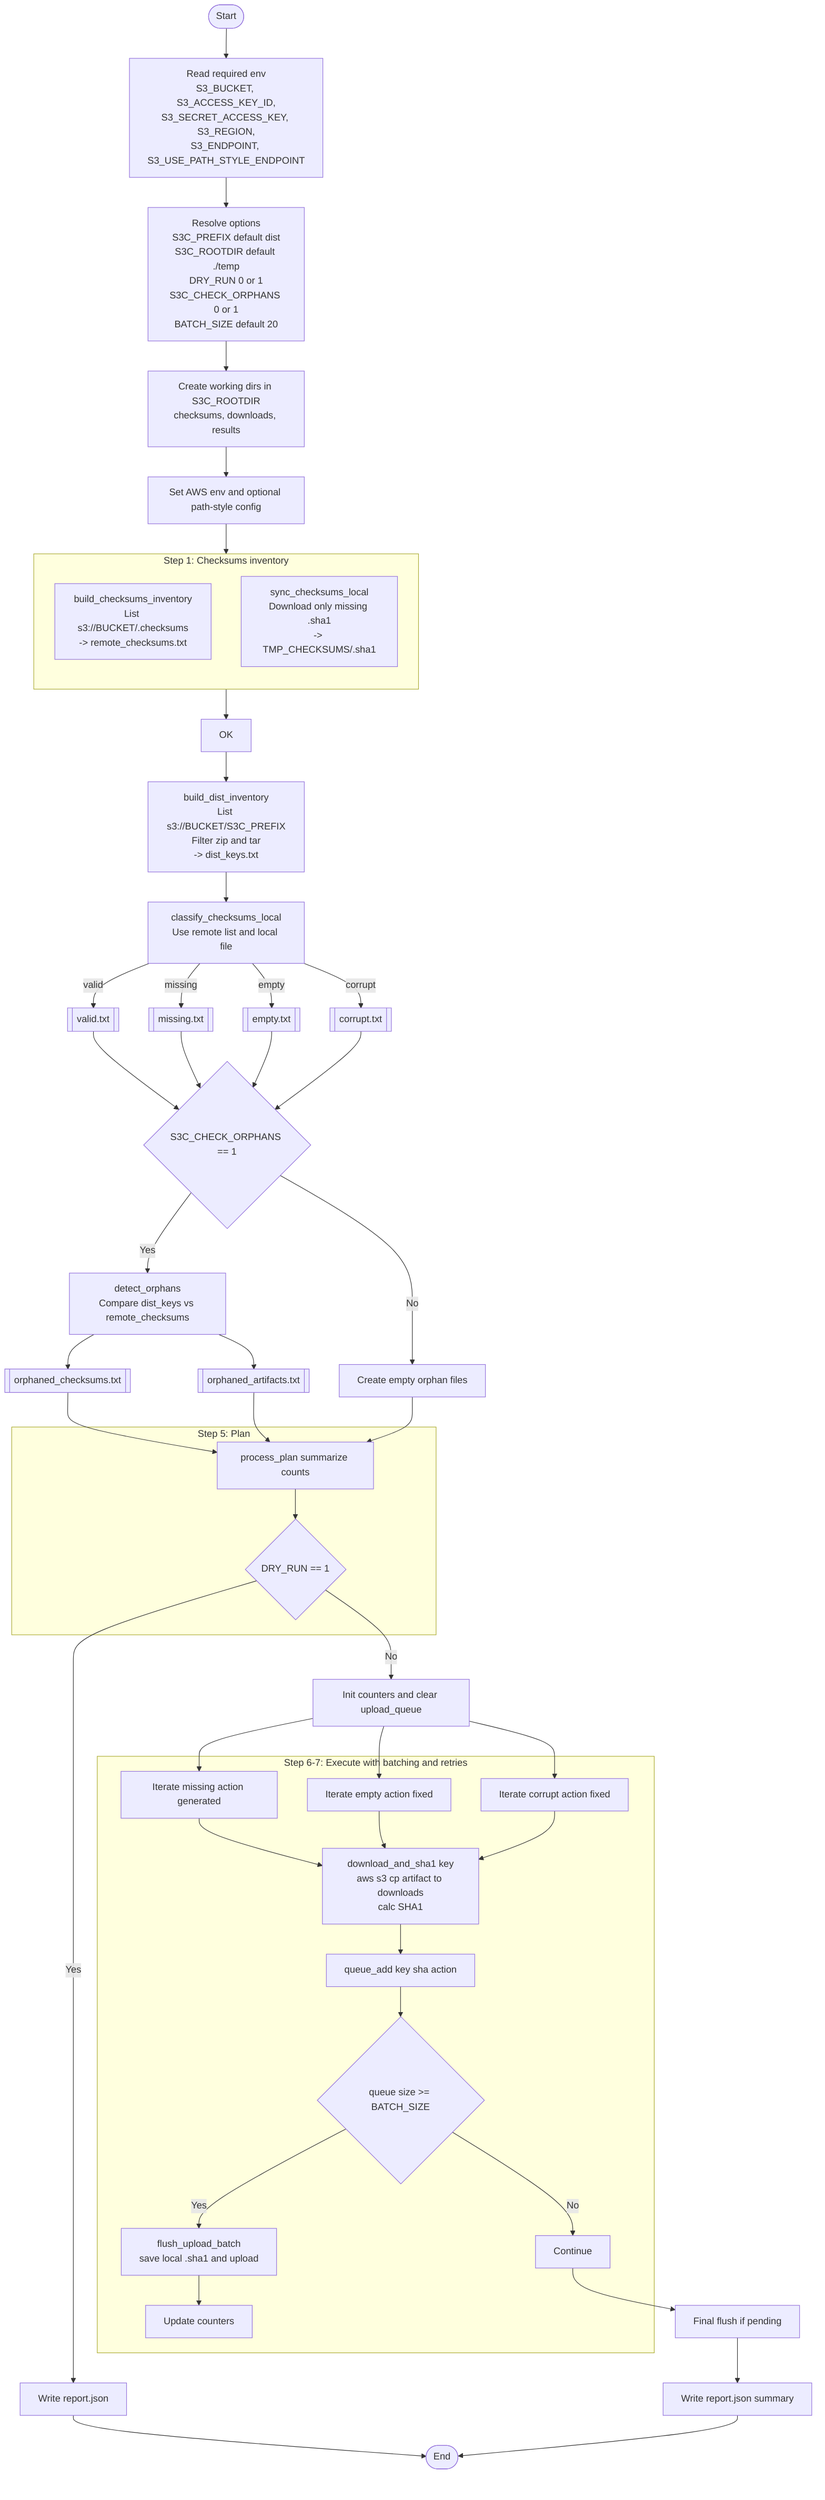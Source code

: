 %% Mermaid diagram: s3-checksums.sh end-to-end flow
%% Location: scripts/s3-checksums-flow.mmd
%% Purpose: Explain how the S3 checksum generator works

flowchart TD
  A0([Start]) --> A1[Read required env\nS3_BUCKET, S3_ACCESS_KEY_ID,\nS3_SECRET_ACCESS_KEY, S3_REGION,\nS3_ENDPOINT, S3_USE_PATH_STYLE_ENDPOINT]
  A1 --> A2[Resolve options\nS3C_PREFIX default dist\nS3C_ROOTDIR default ./temp\nDRY_RUN 0 or 1\nS3C_CHECK_ORPHANS 0 or 1\nBATCH_SIZE default 20]
  A2 --> A3[Create working dirs in S3C_ROOTDIR\nchecksums, downloads, results]
  A3 --> A4[Set AWS env and optional path-style config]

  subgraph S1 [Step 1: Checksums inventory]
    direction TB
    B1[build_checksums_inventory\nList s3://BUCKET/.checksums\n-> remote_checksums.txt]
    B2[sync_checksums_local\nDownload only missing .sha1\n-> TMP_CHECKSUMS/<key>.sha1]
  end
  A4 --> S1 --> C1

  C1[OK] --> C2[build_dist_inventory\nList s3://BUCKET/S3C_PREFIX\nFilter zip and tar\n-> dist_keys.txt]

  C2 --> D1[classify_checksums_local\nUse remote list and local file]
  D1 -->|valid| D1V[[valid.txt]]
  D1 -->|missing| D1M[[missing.txt]]
  D1 -->|empty| D1E[[empty.txt]]
  D1 -->|corrupt| D1C[[corrupt.txt]]

  D1V --> E0{S3C_CHECK_ORPHANS == 1}
  D1M --> E0
  D1E --> E0
  D1C --> E0
  E0 -- Yes --> E1[detect_orphans\nCompare dist_keys vs remote_checksums]
  E1 --> E1C[[orphaned_checksums.txt]]
  E1 --> E1A[[orphaned_artifacts.txt]]
  E0 -- No --> E2[Create empty orphan files]

  E1C --> F0
  E1A --> F0
  E2 --> F0
  subgraph S5 [Step 5: Plan]
    direction TB
    F0[process_plan summarize counts]
    F0 --> F1{DRY_RUN == 1}
  end

  F1 -- Yes --> G1[Write report.json] --> H([End])

  F1 -- No --> R0[Init counters and clear upload_queue]
  R0 --> R1[Iterate missing action generated]
  R0 --> R2[Iterate empty action fixed]
  R0 --> R3[Iterate corrupt action fixed]

  subgraph S6 [Step 6-7: Execute with batching and retries]
    direction TB
    R1 --> S6a[download_and_sha1 key\naws s3 cp artifact to downloads\ncalc SHA1]
    R2 --> S6a
    R3 --> S6a
    S6a --> S6b[queue_add key sha action]
    S6b --> S6c{queue size >= BATCH_SIZE}
    S6c -- Yes --> S6d[flush_upload_batch\nsave local .sha1 and upload]
    S6d --> S6e[Update counters]
    S6c -- No --> S6f[Continue]
  end

  S6f --> R4[Final flush if pending]
  R4 --> R5[Write report.json summary]
  R5 --> H